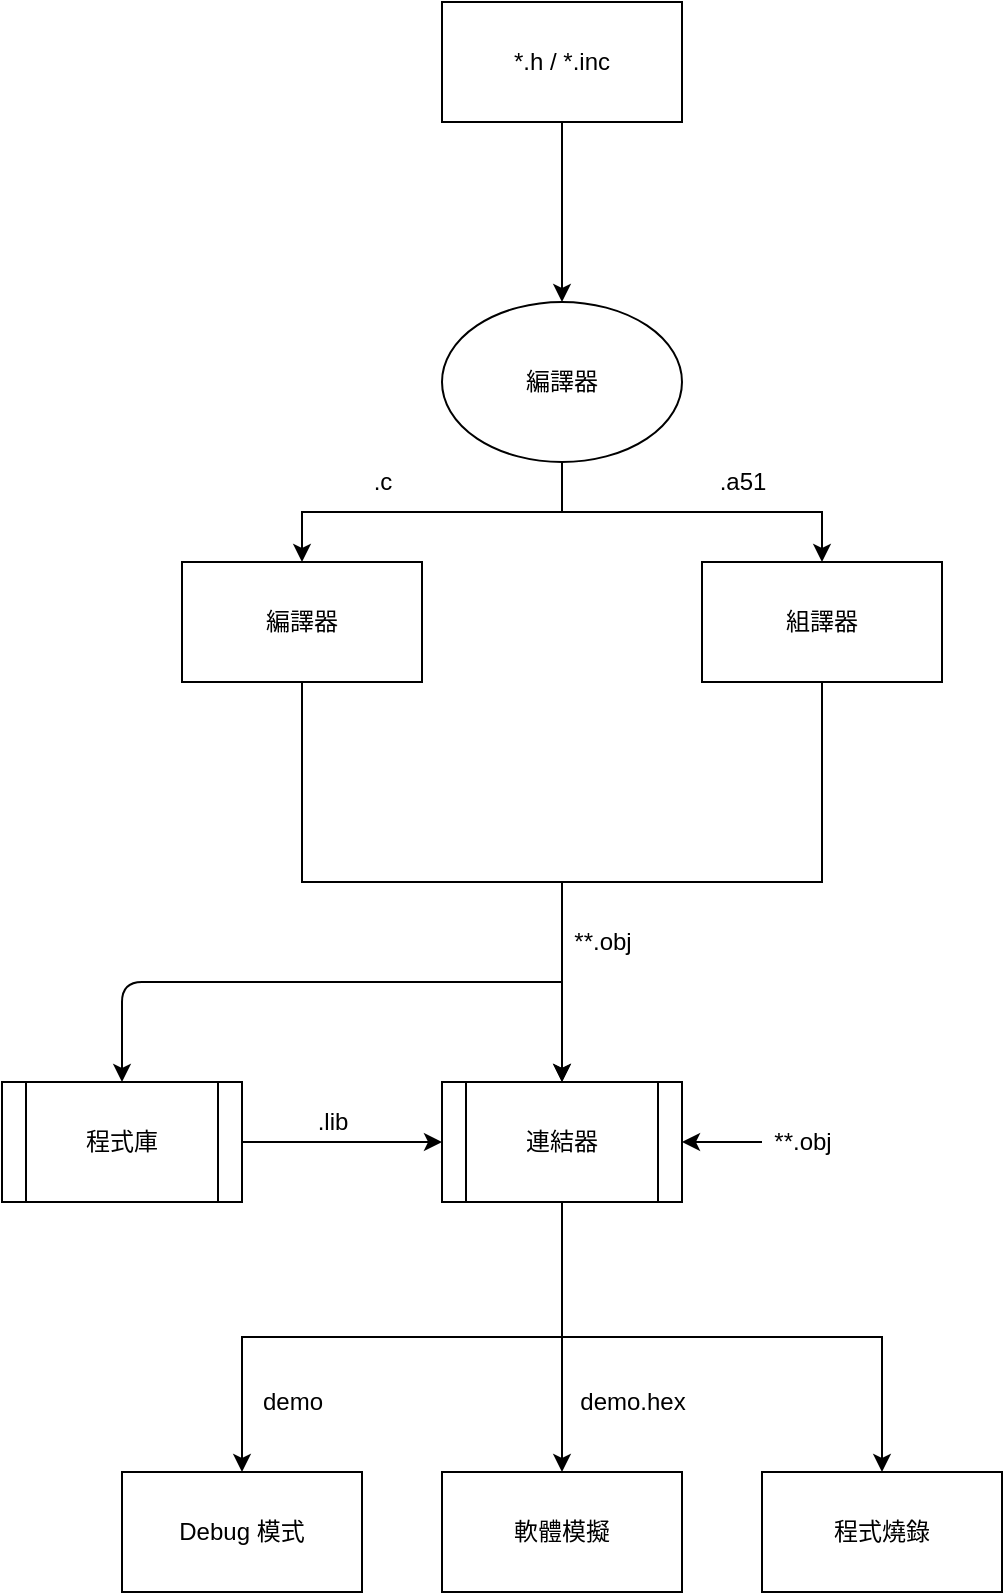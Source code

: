 <mxfile version="14.4.3" type="device"><diagram id="gPWxHFgijf-vcwLO1fTr" name="第 1 页"><mxGraphModel dx="1086" dy="806" grid="1" gridSize="10" guides="1" tooltips="1" connect="1" arrows="1" fold="1" page="1" pageScale="1" pageWidth="827" pageHeight="1169" math="0" shadow="0"><root><mxCell id="0"/><mxCell id="1" parent="0"/><mxCell id="rDhIenYGXqhGRA5r15UB-10" style="edgeStyle=orthogonalEdgeStyle;rounded=0;orthogonalLoop=1;jettySize=auto;html=1;exitX=0.5;exitY=1;exitDx=0;exitDy=0;entryX=0.5;entryY=0;entryDx=0;entryDy=0;" edge="1" parent="1" source="rDhIenYGXqhGRA5r15UB-2" target="rDhIenYGXqhGRA5r15UB-8"><mxGeometry relative="1" as="geometry"/></mxCell><mxCell id="rDhIenYGXqhGRA5r15UB-19" style="edgeStyle=orthogonalEdgeStyle;rounded=0;orthogonalLoop=1;jettySize=auto;html=1;exitX=0.5;exitY=1;exitDx=0;exitDy=0;entryX=0.5;entryY=0;entryDx=0;entryDy=0;" edge="1" parent="1" source="rDhIenYGXqhGRA5r15UB-2" target="rDhIenYGXqhGRA5r15UB-7"><mxGeometry relative="1" as="geometry"/></mxCell><mxCell id="rDhIenYGXqhGRA5r15UB-2" value="編譯器" style="ellipse;whiteSpace=wrap;html=1;" vertex="1" parent="1"><mxGeometry x="300" y="210" width="120" height="80" as="geometry"/></mxCell><mxCell id="rDhIenYGXqhGRA5r15UB-23" style="edgeStyle=orthogonalEdgeStyle;rounded=0;orthogonalLoop=1;jettySize=auto;html=1;exitX=0.5;exitY=1;exitDx=0;exitDy=0;entryX=0.5;entryY=0;entryDx=0;entryDy=0;" edge="1" parent="1" source="rDhIenYGXqhGRA5r15UB-3" target="rDhIenYGXqhGRA5r15UB-21"><mxGeometry relative="1" as="geometry"/></mxCell><mxCell id="rDhIenYGXqhGRA5r15UB-24" style="edgeStyle=orthogonalEdgeStyle;rounded=0;orthogonalLoop=1;jettySize=auto;html=1;exitX=0.5;exitY=1;exitDx=0;exitDy=0;entryX=0.5;entryY=0;entryDx=0;entryDy=0;" edge="1" parent="1" source="rDhIenYGXqhGRA5r15UB-3" target="rDhIenYGXqhGRA5r15UB-20"><mxGeometry relative="1" as="geometry"/></mxCell><mxCell id="rDhIenYGXqhGRA5r15UB-25" style="edgeStyle=orthogonalEdgeStyle;rounded=0;orthogonalLoop=1;jettySize=auto;html=1;exitX=0.5;exitY=1;exitDx=0;exitDy=0;entryX=0.5;entryY=0;entryDx=0;entryDy=0;" edge="1" parent="1" source="rDhIenYGXqhGRA5r15UB-3" target="rDhIenYGXqhGRA5r15UB-22"><mxGeometry relative="1" as="geometry"/></mxCell><mxCell id="rDhIenYGXqhGRA5r15UB-3" value="連結器" style="shape=process;whiteSpace=wrap;html=1;backgroundOutline=1;" vertex="1" parent="1"><mxGeometry x="300" y="600" width="120" height="60" as="geometry"/></mxCell><mxCell id="rDhIenYGXqhGRA5r15UB-17" style="edgeStyle=orthogonalEdgeStyle;rounded=0;orthogonalLoop=1;jettySize=auto;html=1;exitX=1;exitY=0.5;exitDx=0;exitDy=0;entryX=0;entryY=0.5;entryDx=0;entryDy=0;" edge="1" parent="1" source="rDhIenYGXqhGRA5r15UB-6" target="rDhIenYGXqhGRA5r15UB-3"><mxGeometry relative="1" as="geometry"/></mxCell><mxCell id="rDhIenYGXqhGRA5r15UB-6" value="程式庫" style="shape=process;whiteSpace=wrap;html=1;backgroundOutline=1;" vertex="1" parent="1"><mxGeometry x="80" y="600" width="120" height="60" as="geometry"/></mxCell><mxCell id="rDhIenYGXqhGRA5r15UB-18" style="edgeStyle=orthogonalEdgeStyle;rounded=0;orthogonalLoop=1;jettySize=auto;html=1;exitX=0.5;exitY=1;exitDx=0;exitDy=0;entryX=0.5;entryY=0;entryDx=0;entryDy=0;" edge="1" parent="1" source="rDhIenYGXqhGRA5r15UB-7" target="rDhIenYGXqhGRA5r15UB-3"><mxGeometry relative="1" as="geometry"/></mxCell><mxCell id="rDhIenYGXqhGRA5r15UB-7" value="編譯器" style="rounded=0;whiteSpace=wrap;html=1;" vertex="1" parent="1"><mxGeometry x="170" y="340" width="120" height="60" as="geometry"/></mxCell><mxCell id="rDhIenYGXqhGRA5r15UB-11" style="edgeStyle=orthogonalEdgeStyle;rounded=0;orthogonalLoop=1;jettySize=auto;html=1;exitX=0.5;exitY=1;exitDx=0;exitDy=0;entryX=0.5;entryY=0;entryDx=0;entryDy=0;" edge="1" parent="1" source="rDhIenYGXqhGRA5r15UB-8" target="rDhIenYGXqhGRA5r15UB-3"><mxGeometry relative="1" as="geometry"/></mxCell><mxCell id="rDhIenYGXqhGRA5r15UB-8" value="組譯器" style="rounded=0;whiteSpace=wrap;html=1;" vertex="1" parent="1"><mxGeometry x="430" y="340" width="120" height="60" as="geometry"/></mxCell><mxCell id="rDhIenYGXqhGRA5r15UB-13" value="" style="endArrow=classic;html=1;entryX=0.5;entryY=0;entryDx=0;entryDy=0;" edge="1" parent="1" target="rDhIenYGXqhGRA5r15UB-6"><mxGeometry width="50" height="50" relative="1" as="geometry"><mxPoint x="360" y="550" as="sourcePoint"/><mxPoint x="500" y="600" as="targetPoint"/><Array as="points"><mxPoint x="140" y="550"/></Array></mxGeometry></mxCell><mxCell id="rDhIenYGXqhGRA5r15UB-20" value="Debug 模式" style="rounded=0;whiteSpace=wrap;html=1;" vertex="1" parent="1"><mxGeometry x="140" y="795" width="120" height="60" as="geometry"/></mxCell><mxCell id="rDhIenYGXqhGRA5r15UB-21" value="軟體模擬" style="rounded=0;whiteSpace=wrap;html=1;" vertex="1" parent="1"><mxGeometry x="300" y="795" width="120" height="60" as="geometry"/></mxCell><mxCell id="rDhIenYGXqhGRA5r15UB-22" value="程式燒錄" style="rounded=0;whiteSpace=wrap;html=1;" vertex="1" parent="1"><mxGeometry x="460" y="795" width="120" height="60" as="geometry"/></mxCell><mxCell id="rDhIenYGXqhGRA5r15UB-27" style="edgeStyle=orthogonalEdgeStyle;rounded=0;orthogonalLoop=1;jettySize=auto;html=1;exitX=0.5;exitY=1;exitDx=0;exitDy=0;entryX=0.5;entryY=0;entryDx=0;entryDy=0;" edge="1" parent="1" source="rDhIenYGXqhGRA5r15UB-26" target="rDhIenYGXqhGRA5r15UB-2"><mxGeometry relative="1" as="geometry"/></mxCell><mxCell id="rDhIenYGXqhGRA5r15UB-26" value="*.h / *.inc" style="rounded=0;whiteSpace=wrap;html=1;" vertex="1" parent="1"><mxGeometry x="300" y="60" width="120" height="60" as="geometry"/></mxCell><mxCell id="rDhIenYGXqhGRA5r15UB-28" value=".c" style="text;html=1;align=center;verticalAlign=middle;resizable=0;points=[];autosize=1;" vertex="1" parent="1"><mxGeometry x="260" y="290" width="20" height="20" as="geometry"/></mxCell><mxCell id="rDhIenYGXqhGRA5r15UB-29" value=".a51" style="text;html=1;align=center;verticalAlign=middle;resizable=0;points=[];autosize=1;" vertex="1" parent="1"><mxGeometry x="430" y="290" width="40" height="20" as="geometry"/></mxCell><mxCell id="rDhIenYGXqhGRA5r15UB-30" value="**.obj" style="text;html=1;align=center;verticalAlign=middle;resizable=0;points=[];autosize=1;" vertex="1" parent="1"><mxGeometry x="360" y="520" width="40" height="20" as="geometry"/></mxCell><mxCell id="rDhIenYGXqhGRA5r15UB-31" value=".lib" style="text;html=1;align=center;verticalAlign=middle;resizable=0;points=[];autosize=1;" vertex="1" parent="1"><mxGeometry x="230" y="610" width="30" height="20" as="geometry"/></mxCell><mxCell id="rDhIenYGXqhGRA5r15UB-32" value="" style="endArrow=classic;html=1;entryX=1;entryY=0.5;entryDx=0;entryDy=0;" edge="1" parent="1" target="rDhIenYGXqhGRA5r15UB-3"><mxGeometry width="50" height="50" relative="1" as="geometry"><mxPoint x="460" y="630" as="sourcePoint"/><mxPoint x="440" y="420" as="targetPoint"/></mxGeometry></mxCell><mxCell id="rDhIenYGXqhGRA5r15UB-33" value="**.obj" style="text;html=1;align=center;verticalAlign=middle;resizable=0;points=[];autosize=1;" vertex="1" parent="1"><mxGeometry x="460" y="620" width="40" height="20" as="geometry"/></mxCell><mxCell id="rDhIenYGXqhGRA5r15UB-34" value="demo" style="text;html=1;align=center;verticalAlign=middle;resizable=0;points=[];autosize=1;" vertex="1" parent="1"><mxGeometry x="200" y="750" width="50" height="20" as="geometry"/></mxCell><mxCell id="rDhIenYGXqhGRA5r15UB-35" value="demo.hex" style="text;html=1;align=center;verticalAlign=middle;resizable=0;points=[];autosize=1;" vertex="1" parent="1"><mxGeometry x="360" y="750" width="70" height="20" as="geometry"/></mxCell></root></mxGraphModel></diagram></mxfile>